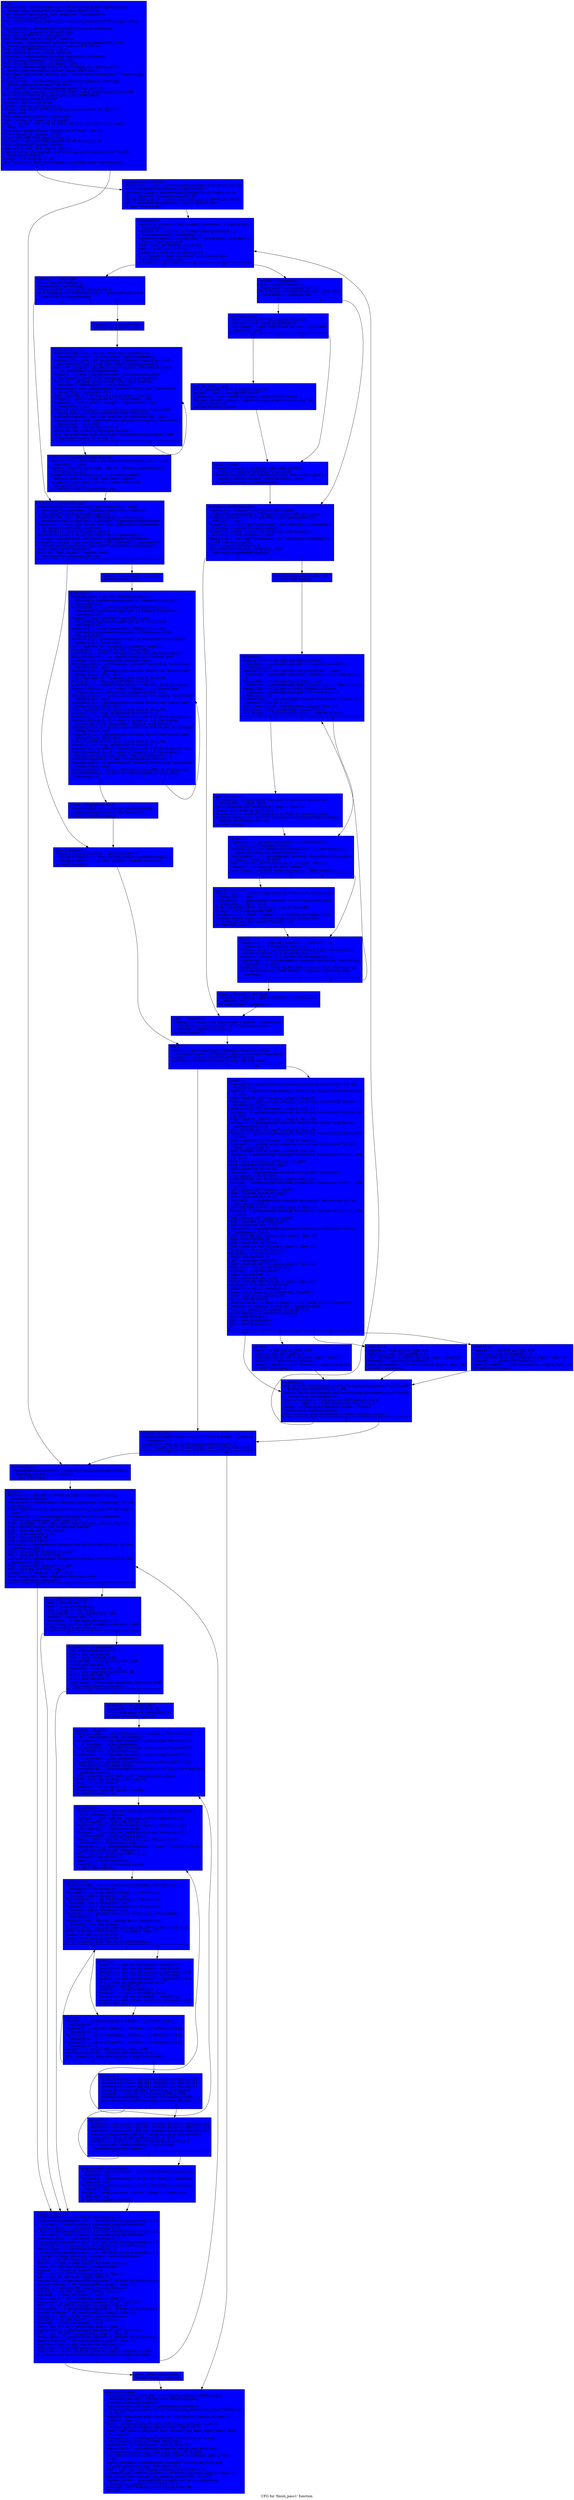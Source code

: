 digraph "CFG for 'finish_pass1' function" {
	label="CFG for 'finish_pass1' function";

	Node0x6280a80 [shape=record, style = filled, fillcolor = blue, label="{entry:\l  %cquantize1 = getelementptr inbounds %struct.jpeg_decompress_struct,\l... %struct.jpeg_decompress_struct* %cinfo, i64 0, i32 83\l  %0 = bitcast %struct.jpeg_color_quantizer** %cquantize1 to\l... %struct.my_cquantizer**\l  %1 = load %struct.my_cquantizer*, %struct.my_cquantizer** %0, align 8, !tbaa\l... !2\l  %sv_colormap = getelementptr inbounds %struct.my_cquantizer,\l... %struct.my_cquantizer* %1, i64 0, i32 1\l  %2 = bitcast i8*** %sv_colormap to i64*\l  %3 = load i64, i64* %2, align 8, !tbaa !10\l  %colormap = getelementptr inbounds %struct.jpeg_decompress_struct,\l... %struct.jpeg_decompress_struct* %cinfo, i64 0, i32 32\l  %4 = bitcast i8*** %colormap to i64*\l  store i64 %3, i64* %4, align 8, !tbaa !13\l  %desired = getelementptr inbounds %struct.my_cquantizer,\l... %struct.my_cquantizer* %1, i64 0, i32 2\l  %5 = load i32, i32* %desired, align 8, !tbaa !14\l  %mem.i = getelementptr inbounds %struct.jpeg_decompress_struct,\l... %struct.jpeg_decompress_struct* %cinfo, i64 0, i32 1\l  %6 = load %struct.jpeg_memory_mgr*, %struct.jpeg_memory_mgr** %mem.i, align\l... 8, !tbaa !15\l  %alloc_small.i = getelementptr inbounds %struct.jpeg_memory_mgr,\l... %struct.jpeg_memory_mgr* %6, i64 0, i32 0\l  %7 = load i8* (%struct.jpeg_common_struct*, i32, i64)*, i8*\l... (%struct.jpeg_common_struct*, i32, i64)** %alloc_small.i, align 8, !tbaa !16\l  %8 = bitcast %struct.jpeg_decompress_struct* %cinfo to\l... %struct.jpeg_common_struct*\l  %conv.i = sext i32 %5 to i64\l  %mul.i = mul nsw i64 %conv.i, 40\l  %call.i = tail call i8* %7(%struct.jpeg_common_struct* %8, i32 1, i64\l... %mul.i) #5\l  %9 = bitcast i8* %call.i to %struct.box*\l  %10 = bitcast i8* %call.i to \<4 x i32\>*\l  store \<4 x i32\> \<i32 0, i32 31, i32 0, i32 63\>, \<4 x i32\>* %10, align 8,\l... !tbaa !19\l  %c2min.i = getelementptr inbounds i8, i8* %call.i, i64 16\l  %11 = bitcast i8* %c2min.i to i32*\l  store i32 0, i32* %11, align 8, !tbaa !20\l  %c2max.i = getelementptr inbounds i8, i8* %call.i, i64 20\l  %12 = bitcast i8* %c2max.i to i32*\l  store i32 31, i32* %12, align 4, !tbaa !22\l  tail call fastcc void @update_box(%struct.jpeg_decompress_struct* %cinfo,\l... %struct.box* %9) #5\l  %cmp11.i.i = icmp sgt i32 %5, 1\l  br i1 %cmp11.i.i, label %while.body.i.i.preheader, label %for.body.lr.ph.i\l|{<s0>T|<s1>F}}"];
	Node0x6280a80:s0 -> Node0x6282890;
	Node0x6280a80:s1 -> Node0x62829b0;
	Node0x6282890 [shape=record, style = filled, fillcolor = blue, label="{while.body.i.i.preheader:                         \l  %colorcount.i.i.i.prol = getelementptr inbounds i8, i8* %call.i, i64 32\l  %13 = bitcast i8* %colorcount.i.i.i.prol to i64*\l  %volume.i.i.i.prol = getelementptr inbounds i8, i8* %call.i, i64 24\l  %14 = bitcast i8* %volume.i.i.i.prol to i64*\l  %incdec.ptr.i.i.i.prol = getelementptr inbounds i8, i8* %call.i, i64 40\l  %15 = bitcast i8* %incdec.ptr.i.i.i.prol to %struct.box*\l  br label %while.body.i.i\l}"];
	Node0x6282890 -> Node0x6282e50;
	Node0x6282e50 [shape=record, style = filled, fillcolor = blue, label="{while.body.i.i:                                   \l  %indvar = phi i64 [ 0, %while.body.i.i.preheader ], [ %indvar.next,\l... %sw.epilog.i.i ]\l  %indvars.iv.i.i = phi i64 [ 1, %while.body.i.i.preheader ], [\l... %indvars.iv.next.i.i, %sw.epilog.i.i ]\l  %numboxes.addr.012.i.i = phi i32 [ 1, %while.body.i.i.preheader ], [\l... %inc.i.i, %sw.epilog.i.i ]\l  %16 = trunc i64 %indvars.iv.i.i to i32\l  %mul.i.i = shl nsw i32 %16, 1\l  %cmp1.i.i = icmp sgt i32 %mul.i.i, %5\l  br i1 %cmp1.i.i, label %for.body.i7.i.i.preheader, label\l... %for.body.i.i.i.preheader\l|{<s0>T|<s1>F}}"];
	Node0x6282e50:s0 -> Node0x6282230;
	Node0x6282e50:s1 -> Node0x62839b0;
	Node0x62839b0 [shape=record, style = filled, fillcolor = blue, label="{for.body.i.i.i.preheader:                         \l  %17 = and i64 %indvar, 1\l  %lcmp.mod = icmp eq i64 %17, 0\l  br i1 %lcmp.mod, label %for.body.i.i.i.prol, label\l... %for.body.i.i.i.preheader.split\l|{<s0>T|<s1>F}}"];
	Node0x62839b0:s0 -> Node0x6283c60;
	Node0x62839b0:s1 -> Node0x6283d00;
	Node0x6283c60 [shape=record, style = filled, fillcolor = blue, label="{for.body.i.i.i.prol:                              \l  %18 = load i64, i64* %13, align 8, !tbaa !23\l  %cmp1.i.i.i.prol = icmp sgt i64 %18, 0\l  br i1 %cmp1.i.i.i.prol, label %land.lhs.true.i.i.i.prol, label\l... %for.inc.i.i.i.prol\l|{<s0>T|<s1>F}}"];
	Node0x6283c60:s0 -> Node0x6284070;
	Node0x6283c60:s1 -> Node0x6284190;
	Node0x6284070 [shape=record, style = filled, fillcolor = blue, label="{land.lhs.true.i.i.i.prol:                         \l  %19 = load i64, i64* %14, align 8, !tbaa !24\l  %cmp2.i.i.i.prol = icmp sgt i64 %19, 0\l  %.maxc.0.i.i.i.prol = select i1 %cmp2.i.i.i.prol, i64 %18, i64 0\l  %boxp.0.which.0.i.i.i.prol = select i1 %cmp2.i.i.i.prol, %struct.box* %9,\l... %struct.box* null\l  br label %for.inc.i.i.i.prol\l}"];
	Node0x6284070 -> Node0x6284190;
	Node0x6284190 [shape=record, style = filled, fillcolor = blue, label="{for.inc.i.i.i.prol:                               \l  %maxc.1.i.i.i.prol = phi i64 [ 0, %for.body.i.i.i.prol ], [\l... %.maxc.0.i.i.i.prol, %land.lhs.true.i.i.i.prol ]\l  %which.1.i.i.i.prol = phi %struct.box* [ null, %for.body.i.i.i.prol ], [\l... %boxp.0.which.0.i.i.i.prol, %land.lhs.true.i.i.i.prol ]\l  br label %for.body.i.i.i.preheader.split\l}"];
	Node0x6284190 -> Node0x6283d00;
	Node0x6283d00 [shape=record, style = filled, fillcolor = blue, label="{for.body.i.i.i.preheader.split:                   \l  %which.1.i.i.i.lcssa.unr = phi %struct.box* [ undef,\l... %for.body.i.i.i.preheader ], [ %which.1.i.i.i.prol, %for.inc.i.i.i.prol ]\l  %indvars.iv53.i.unr = phi i64 [ 0, %for.body.i.i.i.preheader ], [ 1,\l... %for.inc.i.i.i.prol ]\l  %which.017.i.i.i.unr = phi %struct.box* [ null, %for.body.i.i.i.preheader ],\l... [ %which.1.i.i.i.prol, %for.inc.i.i.i.prol ]\l  %maxc.016.i.i.i.unr = phi i64 [ 0, %for.body.i.i.i.preheader ], [\l... %maxc.1.i.i.i.prol, %for.inc.i.i.i.prol ]\l  %boxp.014.i.i.i.unr = phi %struct.box* [ %9, %for.body.i.i.i.preheader ], [\l... %15, %for.inc.i.i.i.prol ]\l  %20 = icmp eq i64 %indvar, 0\l  br i1 %20, label %if.end.i.i.loopexit11, label\l... %for.body.i.i.i.preheader.split.split\l|{<s0>T|<s1>F}}"];
	Node0x6283d00:s0 -> Node0x6285170;
	Node0x6283d00:s1 -> Node0x6285250;
	Node0x6285250 [shape=record, style = filled, fillcolor = blue, label="{for.body.i.i.i.preheader.split.split:             \l  br label %for.body.i.i.i\l}"];
	Node0x6285250 -> Node0x6285400;
	Node0x6282230 [shape=record, style = filled, fillcolor = blue, label="{for.body.i7.i.i.preheader:                        \l  %21 = add i64 %indvar, 1\l  %xtraiter12 = and i64 %21, 3\l  %lcmp.mod13 = icmp eq i64 %xtraiter12, 0\l  br i1 %lcmp.mod13, label %for.body.i7.i.i.preheader.split, label\l... %for.body.i7.i.i.prol.preheader\l|{<s0>T|<s1>F}}"];
	Node0x6282230:s0 -> Node0x6283630;
	Node0x6282230:s1 -> Node0x6283750;
	Node0x6283750 [shape=record, style = filled, fillcolor = blue, label="{for.body.i7.i.i.prol.preheader:                   \l  br label %for.body.i7.i.i.prol\l}"];
	Node0x6283750 -> Node0x6283900;
	Node0x6283900 [shape=record, style = filled, fillcolor = blue, label="{for.body.i7.i.i.prol:                             \l  %indvars.iv55.i.prol = phi i64 [ %indvars.iv.next56.i.prol,\l... %for.body.i7.i.i.prol ], [ 0, %for.body.i7.i.i.prol.preheader ]\l  %which.015.i.i.i.prol = phi %struct.box* [ %boxp.0.which.0.i3.i.i.prol,\l... %for.body.i7.i.i.prol ], [ null, %for.body.i7.i.i.prol.preheader ]\l  %maxv.014.i.i.i.prol = phi i64 [ %.maxv.0.i.i.i.prol, %for.body.i7.i.i.prol\l... ], [ 0, %for.body.i7.i.i.prol.preheader ]\l  %boxp.012.i.i.i.prol = phi %struct.box* [ %incdec.ptr.i5.i.i.prol,\l... %for.body.i7.i.i.prol ], [ %9, %for.body.i7.i.i.prol.preheader ]\l  %prol.iter = phi i64 [ %prol.iter.sub, %for.body.i7.i.i.prol ], [\l... %xtraiter12, %for.body.i7.i.i.prol.preheader ]\l  %volume.i1.i.i.prol = getelementptr inbounds %struct.box, %struct.box*\l... %boxp.012.i.i.i.prol, i64 0, i32 6\l  %22 = load i64, i64* %volume.i1.i.i.prol, align 8, !tbaa !24\l  %cmp1.i2.i.i.prol = icmp sgt i64 %22, %maxv.014.i.i.i.prol\l  %.maxv.0.i.i.i.prol = select i1 %cmp1.i2.i.i.prol, i64 %22, i64\l... %maxv.014.i.i.i.prol\l  %boxp.0.which.0.i3.i.i.prol = select i1 %cmp1.i2.i.i.prol, %struct.box*\l... %boxp.012.i.i.i.prol, %struct.box* %which.015.i.i.i.prol\l  %indvars.iv.next56.i.prol = add nuw nsw i64 %indvars.iv55.i.prol, 1\l  %incdec.ptr.i5.i.i.prol = getelementptr inbounds %struct.box, %struct.box*\l... %boxp.012.i.i.i.prol, i64 1\l  %prol.iter.sub = add i64 %prol.iter, -1\l  %prol.iter.cmp = icmp eq i64 %prol.iter.sub, 0\l  br i1 %prol.iter.cmp, label %for.body.i7.i.i.preheader.split.loopexit, label\l... %for.body.i7.i.i.prol, !llvm.loop !25\l|{<s0>T|<s1>F}}"];
	Node0x6283900:s0 -> Node0x6287070;
	Node0x6283900:s1 -> Node0x6283900;
	Node0x6287070 [shape=record, style = filled, fillcolor = blue, label="{for.body.i7.i.i.preheader.split.loopexit:         \l  %incdec.ptr.i5.i.i.prol.lcssa = phi %struct.box* [ %incdec.ptr.i5.i.i.prol,\l... %for.body.i7.i.i.prol ]\l  %indvars.iv.next56.i.prol.lcssa = phi i64 [ %indvars.iv.next56.i.prol,\l... %for.body.i7.i.i.prol ]\l  %boxp.0.which.0.i3.i.i.prol.lcssa = phi %struct.box* [\l... %boxp.0.which.0.i3.i.i.prol, %for.body.i7.i.i.prol ]\l  %.maxv.0.i.i.i.prol.lcssa = phi i64 [ %.maxv.0.i.i.i.prol,\l... %for.body.i7.i.i.prol ]\l  br label %for.body.i7.i.i.preheader.split\l}"];
	Node0x6287070 -> Node0x6283630;
	Node0x6283630 [shape=record, style = filled, fillcolor = blue, label="{for.body.i7.i.i.preheader.split:                  \l  %boxp.0.which.0.i3.i.i.lcssa.unr = phi %struct.box* [ undef,\l... %for.body.i7.i.i.preheader ], [ %boxp.0.which.0.i3.i.i.prol.lcssa,\l... %for.body.i7.i.i.preheader.split.loopexit ]\l  %indvars.iv55.i.unr = phi i64 [ 0, %for.body.i7.i.i.preheader ], [\l... %indvars.iv.next56.i.prol.lcssa, %for.body.i7.i.i.preheader.split.loopexit ]\l  %which.015.i.i.i.unr = phi %struct.box* [ null, %for.body.i7.i.i.preheader\l... ], [ %boxp.0.which.0.i3.i.i.prol.lcssa,\l... %for.body.i7.i.i.preheader.split.loopexit ]\l  %maxv.014.i.i.i.unr = phi i64 [ 0, %for.body.i7.i.i.preheader ], [\l... %.maxv.0.i.i.i.prol.lcssa, %for.body.i7.i.i.preheader.split.loopexit ]\l  %boxp.012.i.i.i.unr = phi %struct.box* [ %9, %for.body.i7.i.i.preheader ], [\l... %incdec.ptr.i5.i.i.prol.lcssa, %for.body.i7.i.i.preheader.split.loopexit ]\l  %23 = icmp ult i64 %indvar, 3\l  br i1 %23, label %if.end.i.i.loopexit, label\l... %for.body.i7.i.i.preheader.split.split\l|{<s0>T|<s1>F}}"];
	Node0x6283630:s0 -> Node0x62877d0;
	Node0x6283630:s1 -> Node0x62878d0;
	Node0x62878d0 [shape=record, style = filled, fillcolor = blue, label="{for.body.i7.i.i.preheader.split.split:            \l  br label %for.body.i7.i.i\l}"];
	Node0x62878d0 -> Node0x6287a40;
	Node0x6285400 [shape=record, style = filled, fillcolor = blue, label="{for.body.i.i.i:                                   \l  %indvars.iv53.i = phi i64 [ %indvars.iv53.i.unr,\l... %for.body.i.i.i.preheader.split.split ], [ %indvars.iv.next54.i.1,\l... %for.inc.i.i.i.1 ]\l  %which.017.i.i.i = phi %struct.box* [ %which.017.i.i.i.unr,\l... %for.body.i.i.i.preheader.split.split ], [ %which.1.i.i.i.1, %for.inc.i.i.i.1\l... ]\l  %maxc.016.i.i.i = phi i64 [ %maxc.016.i.i.i.unr,\l... %for.body.i.i.i.preheader.split.split ], [ %maxc.1.i.i.i.1, %for.inc.i.i.i.1 ]\l  %boxp.014.i.i.i = phi %struct.box* [ %boxp.014.i.i.i.unr,\l... %for.body.i.i.i.preheader.split.split ], [ %incdec.ptr.i.i.i.1,\l... %for.inc.i.i.i.1 ]\l  %colorcount.i.i.i = getelementptr inbounds %struct.box, %struct.box*\l... %boxp.014.i.i.i, i64 0, i32 7\l  %24 = load i64, i64* %colorcount.i.i.i, align 8, !tbaa !23\l  %cmp1.i.i.i = icmp sgt i64 %24, %maxc.016.i.i.i\l  br i1 %cmp1.i.i.i, label %land.lhs.true.i.i.i, label %for.inc.i.i.i\l|{<s0>T|<s1>F}}"];
	Node0x6285400:s0 -> Node0x6288a30;
	Node0x6285400:s1 -> Node0x6288b30;
	Node0x6288a30 [shape=record, style = filled, fillcolor = blue, label="{land.lhs.true.i.i.i:                              \l  %volume.i.i.i = getelementptr inbounds %struct.box, %struct.box*\l... %boxp.014.i.i.i, i64 0, i32 6\l  %25 = load i64, i64* %volume.i.i.i, align 8, !tbaa !24\l  %cmp2.i.i.i = icmp sgt i64 %25, 0\l  %.maxc.0.i.i.i = select i1 %cmp2.i.i.i, i64 %24, i64 %maxc.016.i.i.i\l  %boxp.0.which.0.i.i.i = select i1 %cmp2.i.i.i, %struct.box* %boxp.014.i.i.i,\l... %struct.box* %which.017.i.i.i\l  br label %for.inc.i.i.i\l}"];
	Node0x6288a30 -> Node0x6288b30;
	Node0x6288b30 [shape=record, style = filled, fillcolor = blue, label="{for.inc.i.i.i:                                    \l  %maxc.1.i.i.i = phi i64 [ %maxc.016.i.i.i, %for.body.i.i.i ], [\l... %.maxc.0.i.i.i, %land.lhs.true.i.i.i ]\l  %which.1.i.i.i = phi %struct.box* [ %which.017.i.i.i, %for.body.i.i.i ], [\l... %boxp.0.which.0.i.i.i, %land.lhs.true.i.i.i ]\l  %colorcount.i.i.i.1 = getelementptr inbounds %struct.box, %struct.box*\l... %boxp.014.i.i.i, i64 1, i32 7\l  %26 = load i64, i64* %colorcount.i.i.i.1, align 8, !tbaa !23\l  %cmp1.i.i.i.1 = icmp sgt i64 %26, %maxc.1.i.i.i\l  br i1 %cmp1.i.i.i.1, label %land.lhs.true.i.i.i.1, label %for.inc.i.i.i.1\l|{<s0>T|<s1>F}}"];
	Node0x6288b30:s0 -> Node0x6289340;
	Node0x6288b30:s1 -> Node0x6287b50;
	Node0x6287a40 [shape=record, style = filled, fillcolor = blue, label="{for.body.i7.i.i:                                  \l  %indvars.iv55.i = phi i64 [ %indvars.iv55.i.unr,\l... %for.body.i7.i.i.preheader.split.split ], [ %indvars.iv.next56.i.3,\l... %for.body.i7.i.i ]\l  %which.015.i.i.i = phi %struct.box* [ %which.015.i.i.i.unr,\l... %for.body.i7.i.i.preheader.split.split ], [ %boxp.0.which.0.i3.i.i.3,\l... %for.body.i7.i.i ]\l  %maxv.014.i.i.i = phi i64 [ %maxv.014.i.i.i.unr,\l... %for.body.i7.i.i.preheader.split.split ], [ %.maxv.0.i.i.i.3,\l... %for.body.i7.i.i ]\l  %boxp.012.i.i.i = phi %struct.box* [ %boxp.012.i.i.i.unr,\l... %for.body.i7.i.i.preheader.split.split ], [ %incdec.ptr.i5.i.i.3,\l... %for.body.i7.i.i ]\l  %volume.i1.i.i = getelementptr inbounds %struct.box, %struct.box*\l... %boxp.012.i.i.i, i64 0, i32 6\l  %27 = load i64, i64* %volume.i1.i.i, align 8, !tbaa !24\l  %cmp1.i2.i.i = icmp sgt i64 %27, %maxv.014.i.i.i\l  %.maxv.0.i.i.i = select i1 %cmp1.i2.i.i, i64 %27, i64 %maxv.014.i.i.i\l  %boxp.0.which.0.i3.i.i = select i1 %cmp1.i2.i.i, %struct.box*\l... %boxp.012.i.i.i, %struct.box* %which.015.i.i.i\l  %incdec.ptr.i5.i.i = getelementptr inbounds %struct.box, %struct.box*\l... %boxp.012.i.i.i, i64 1\l  %volume.i1.i.i.1 = getelementptr inbounds %struct.box, %struct.box*\l... %boxp.012.i.i.i, i64 1, i32 6\l  %28 = load i64, i64* %volume.i1.i.i.1, align 8, !tbaa !24\l  %cmp1.i2.i.i.1 = icmp sgt i64 %28, %.maxv.0.i.i.i\l  %.maxv.0.i.i.i.1 = select i1 %cmp1.i2.i.i.1, i64 %28, i64 %.maxv.0.i.i.i\l  %boxp.0.which.0.i3.i.i.1 = select i1 %cmp1.i2.i.i.1, %struct.box*\l... %incdec.ptr.i5.i.i, %struct.box* %boxp.0.which.0.i3.i.i\l  %incdec.ptr.i5.i.i.1 = getelementptr inbounds %struct.box, %struct.box*\l... %boxp.012.i.i.i, i64 2\l  %volume.i1.i.i.2 = getelementptr inbounds %struct.box, %struct.box*\l... %boxp.012.i.i.i, i64 2, i32 6\l  %29 = load i64, i64* %volume.i1.i.i.2, align 8, !tbaa !24\l  %cmp1.i2.i.i.2 = icmp sgt i64 %29, %.maxv.0.i.i.i.1\l  %.maxv.0.i.i.i.2 = select i1 %cmp1.i2.i.i.2, i64 %29, i64 %.maxv.0.i.i.i.1\l  %boxp.0.which.0.i3.i.i.2 = select i1 %cmp1.i2.i.i.2, %struct.box*\l... %incdec.ptr.i5.i.i.1, %struct.box* %boxp.0.which.0.i3.i.i.1\l  %incdec.ptr.i5.i.i.2 = getelementptr inbounds %struct.box, %struct.box*\l... %boxp.012.i.i.i, i64 3\l  %volume.i1.i.i.3 = getelementptr inbounds %struct.box, %struct.box*\l... %boxp.012.i.i.i, i64 3, i32 6\l  %30 = load i64, i64* %volume.i1.i.i.3, align 8, !tbaa !24\l  %cmp1.i2.i.i.3 = icmp sgt i64 %30, %.maxv.0.i.i.i.2\l  %.maxv.0.i.i.i.3 = select i1 %cmp1.i2.i.i.3, i64 %30, i64 %.maxv.0.i.i.i.2\l  %boxp.0.which.0.i3.i.i.3 = select i1 %cmp1.i2.i.i.3, %struct.box*\l... %incdec.ptr.i5.i.i.2, %struct.box* %boxp.0.which.0.i3.i.i.2\l  %indvars.iv.next56.i.3 = add nsw i64 %indvars.iv55.i, 4\l  %incdec.ptr.i5.i.i.3 = getelementptr inbounds %struct.box, %struct.box*\l... %boxp.012.i.i.i, i64 4\l  %exitcond.i6.i.i.3 = icmp eq i64 %indvars.iv.next56.i.3, %indvars.iv.i.i\l  br i1 %exitcond.i6.i.i.3, label %if.end.i.i.loopexit.unr-lcssa, label\l... %for.body.i7.i.i\l|{<s0>T|<s1>F}}"];
	Node0x6287a40:s0 -> Node0x628b290;
	Node0x6287a40:s1 -> Node0x6287a40;
	Node0x628b290 [shape=record, style = filled, fillcolor = blue, label="{if.end.i.i.loopexit.unr-lcssa:                    \l  %boxp.0.which.0.i3.i.i.3.lcssa = phi %struct.box* [\l... %boxp.0.which.0.i3.i.i.3, %for.body.i7.i.i ]\l  br label %if.end.i.i.loopexit\l}"];
	Node0x628b290 -> Node0x62877d0;
	Node0x62877d0 [shape=record, style = filled, fillcolor = blue, label="{if.end.i.i.loopexit:                              \l  %boxp.0.which.0.i3.i.i.lcssa = phi %struct.box* [\l... %boxp.0.which.0.i3.i.i.lcssa.unr, %for.body.i7.i.i.preheader.split ], [\l... %boxp.0.which.0.i3.i.i.3.lcssa, %if.end.i.i.loopexit.unr-lcssa ]\l  br label %if.end.i.i\l}"];
	Node0x62877d0 -> Node0x628b420;
	Node0x628b470 [shape=record, style = filled, fillcolor = blue, label="{if.end.i.i.loopexit11.unr-lcssa:                  \l  %which.1.i.i.i.1.lcssa = phi %struct.box* [ %which.1.i.i.i.1,\l... %for.inc.i.i.i.1 ]\l  br label %if.end.i.i.loopexit11\l}"];
	Node0x628b470 -> Node0x6285170;
	Node0x6285170 [shape=record, style = filled, fillcolor = blue, label="{if.end.i.i.loopexit11:                            \l  %which.1.i.i.i.lcssa = phi %struct.box* [ %which.1.i.i.i.lcssa.unr,\l... %for.body.i.i.i.preheader.split ], [ %which.1.i.i.i.1.lcssa,\l... %if.end.i.i.loopexit11.unr-lcssa ]\l  br label %if.end.i.i\l}"];
	Node0x6285170 -> Node0x628b420;
	Node0x628b420 [shape=record, style = filled, fillcolor = blue, label="{if.end.i.i:                                       \l  %b1.0.i.i = phi %struct.box* [ %boxp.0.which.0.i3.i.i.lcssa,\l... %if.end.i.i.loopexit ], [ %which.1.i.i.i.lcssa, %if.end.i.i.loopexit11 ]\l  %cmp3.i.i = icmp eq %struct.box* %b1.0.i.i, null\l  br i1 %cmp3.i.i, label %median_cut.exit.i, label %if.end5.i.i\l|{<s0>T|<s1>F}}"];
	Node0x628b420:s0 -> Node0x628b7c0;
	Node0x628b420:s1 -> Node0x628b8a0;
	Node0x628b8a0 [shape=record, style = filled, fillcolor = blue, label="{if.end5.i.i:                                      \l  %arrayidx.i.i = getelementptr inbounds %struct.box, %struct.box* %9, i64\l... %indvars.iv.i.i\l  %c0max.i.i = getelementptr inbounds %struct.box, %struct.box* %b1.0.i.i, i64\l... 0, i32 1\l  %31 = load i32, i32* %c0max.i.i, align 4, !tbaa !27\l  %c0max6.i.i = getelementptr inbounds %struct.box, %struct.box* %9, i64\l... %indvars.iv.i.i, i32 1\l  store i32 %31, i32* %c0max6.i.i, align 4, !tbaa !27\l  %c1max.i.i = getelementptr inbounds %struct.box, %struct.box* %b1.0.i.i, i64\l... 0, i32 3\l  %32 = load i32, i32* %c1max.i.i, align 4, !tbaa !28\l  %c1max7.i.i = getelementptr inbounds %struct.box, %struct.box* %9, i64\l... %indvars.iv.i.i, i32 3\l  store i32 %32, i32* %c1max7.i.i, align 4, !tbaa !28\l  %c2max.i.i = getelementptr inbounds %struct.box, %struct.box* %b1.0.i.i, i64\l... 0, i32 5\l  %33 = load i32, i32* %c2max.i.i, align 4, !tbaa !22\l  %c2max8.i.i = getelementptr inbounds %struct.box, %struct.box* %9, i64\l... %indvars.iv.i.i, i32 5\l  store i32 %33, i32* %c2max8.i.i, align 4, !tbaa !22\l  %c0min.i.i = getelementptr inbounds %struct.box, %struct.box* %b1.0.i.i, i64\l... 0, i32 0\l  %34 = bitcast %struct.box* %b1.0.i.i to i64*\l  %35 = load i64, i64* %34, align 8\l  %36 = trunc i64 %35 to i32\l  %c0min9.i.i = getelementptr inbounds %struct.box, %struct.box*\l... %arrayidx.i.i, i64 0, i32 0\l  store i32 %36, i32* %c0min9.i.i, align 8, !tbaa !29\l  %c1min.i.i = getelementptr inbounds %struct.box, %struct.box* %b1.0.i.i, i64\l... 0, i32 2\l  %37 = bitcast i32* %c1min.i.i to i64*\l  %38 = load i64, i64* %37, align 8\l  %39 = trunc i64 %38 to i32\l  %c1min10.i.i = getelementptr inbounds %struct.box, %struct.box* %9, i64\l... %indvars.iv.i.i, i32 2\l  store i32 %39, i32* %c1min10.i.i, align 8, !tbaa !30\l  %c2min.i.i = getelementptr inbounds %struct.box, %struct.box* %b1.0.i.i, i64\l... 0, i32 4\l  %40 = bitcast i32* %c2min.i.i to i64*\l  %41 = load i64, i64* %40, align 8\l  %42 = trunc i64 %41 to i32\l  %c2min11.i.i = getelementptr inbounds %struct.box, %struct.box* %9, i64\l... %indvars.iv.i.i, i32 4\l  store i32 %42, i32* %c2min11.i.i, align 8, !tbaa !20\l  %43 = lshr i64 %35, 32\l  %44 = trunc i64 %43 to i32\l  %45 = load i32, i32* %c0min.i.i, align 8, !tbaa !29\l  %sub.i.i = sub nsw i32 %44, %45\l  %mul14.i.i = shl i32 %sub.i.i, 4\l  %46 = lshr i64 %38, 32\l  %47 = trunc i64 %46 to i32\l  %48 = load i32, i32* %c1min.i.i, align 8, !tbaa !30\l  %sub17.i.i = sub nsw i32 %47, %48\l  %mul19.i.i = mul i32 %sub17.i.i, 12\l  %49 = lshr i64 %41, 32\l  %50 = trunc i64 %49 to i32\l  %51 = load i32, i32* %c2min.i.i, align 8, !tbaa !20\l  %sub22.i.i = sub nsw i32 %50, %51\l  %shl23.i.i = shl i32 %sub22.i.i, 3\l  %cmp25.i.i = icmp sgt i32 %mul14.i.i, %mul19.i.i\l  %52 = zext i1 %cmp25.i.i to i32\l  %..i.i = xor i32 %52, 1\l  %mul14.mul19.i.i = select i1 %cmp25.i.i, i32 %mul14.i.i, i32 %mul19.i.i\l  %cmp28.i.i = icmp sgt i32 %shl23.i.i, %mul14.mul19.i.i\l  %n.1.i.i = select i1 %cmp28.i.i, i32 2, i32 %..i.i\l  switch i32 %n.1.i.i, label %sw.epilog.i.i [\l    i32 0, label %sw.bb.i.i\l    i32 1, label %sw.bb36.i.i\l    i32 2, label %sw.bb44.i.i\l  ]\l|{<s0>def|<s1>0|<s2>1|<s3>2}}"];
	Node0x628b8a0:s0 -> Node0x6282fa0;
	Node0x628b8a0:s1 -> Node0x62924d0;
	Node0x628b8a0:s2 -> Node0x62925b0;
	Node0x628b8a0:s3 -> Node0x6292690;
	Node0x62924d0 [shape=record, style = filled, fillcolor = blue, label="{sw.bb.i.i:                                        \l  %add.i.i = add nsw i32 %45, %44\l  %div.i.i = sdiv i32 %add.i.i, 2\l  store i32 %div.i.i, i32* %c0max.i.i, align 4, !tbaa !27\l  %add34.i.i = add nsw i32 %div.i.i, 1\l  store i32 %add34.i.i, i32* %c0min9.i.i, align 8, !tbaa !29\l  br label %sw.epilog.i.i\l}"];
	Node0x62924d0 -> Node0x6282fa0;
	Node0x62925b0 [shape=record, style = filled, fillcolor = blue, label="{sw.bb36.i.i:                                      \l  %add39.i.i = add nsw i32 %48, %47\l  %div40.i.i = sdiv i32 %add39.i.i, 2\l  store i32 %div40.i.i, i32* %c1max.i.i, align 4, !tbaa !28\l  %add42.i.i = add nsw i32 %div40.i.i, 1\l  store i32 %add42.i.i, i32* %c1min10.i.i, align 8, !tbaa !30\l  br label %sw.epilog.i.i\l}"];
	Node0x62925b0 -> Node0x6282fa0;
	Node0x6292690 [shape=record, style = filled, fillcolor = blue, label="{sw.bb44.i.i:                                      \l  %add47.i.i = add nsw i32 %51, %50\l  %div48.i.i = sdiv i32 %add47.i.i, 2\l  store i32 %div48.i.i, i32* %c2max.i.i, align 4, !tbaa !22\l  %add50.i.i = add nsw i32 %div48.i.i, 1\l  store i32 %add50.i.i, i32* %c2min11.i.i, align 8, !tbaa !20\l  br label %sw.epilog.i.i\l}"];
	Node0x6292690 -> Node0x6282fa0;
	Node0x6282fa0 [shape=record, style = filled, fillcolor = blue, label="{sw.epilog.i.i:                                    \l  tail call fastcc void @update_box(%struct.jpeg_decompress_struct* %cinfo,\l... %struct.box* nonnull %b1.0.i.i) #5\l  tail call fastcc void @update_box(%struct.jpeg_decompress_struct* %cinfo,\l... %struct.box* %arrayidx.i.i) #5\l  %indvars.iv.next.i.i = add nuw nsw i64 %indvars.iv.i.i, 1\l  %inc.i.i = add nuw nsw i32 %numboxes.addr.012.i.i, 1\l  %cmp.i.i = icmp slt i64 %indvars.iv.next.i.i, %conv.i\l  %indvar.next = add i64 %indvar, 1\l  br i1 %cmp.i.i, label %while.body.i.i, label %median_cut.exit.i\l|{<s0>T|<s1>F}}"];
	Node0x6282fa0:s0 -> Node0x6282e50;
	Node0x6282fa0:s1 -> Node0x628b7c0;
	Node0x628b7c0 [shape=record, style = filled, fillcolor = blue, label="{median_cut.exit.i:                                \l  %numboxes.addr.0.lcssa.i.i = phi i32 [ %16, %if.end.i.i ], [ %inc.i.i,\l... %sw.epilog.i.i ]\l  %cmp49.i = icmp sgt i32 %numboxes.addr.0.lcssa.i.i, 0\l  br i1 %cmp49.i, label %for.body.lr.ph.i, label %select_colors.exit\l|{<s0>T|<s1>F}}"];
	Node0x628b7c0:s0 -> Node0x62829b0;
	Node0x628b7c0:s1 -> Node0x6293830;
	Node0x62829b0 [shape=record, style = filled, fillcolor = blue, label="{for.body.lr.ph.i:                                 \l  %numboxes.addr.0.lcssa.i59.i = phi i32 [ %numboxes.addr.0.lcssa.i.i,\l... %median_cut.exit.i ], [ 1, %entry ]\l  br label %for.body.i\l}"];
	Node0x62829b0 -> Node0x6293990;
	Node0x6293990 [shape=record, style = filled, fillcolor = blue, label="{for.body.i:                                       \l  %indvars.iv.i = phi i64 [ 0, %for.body.lr.ph.i ], [ %indvars.iv.next.i,\l... %compute_color.exit.i ]\l  %arrayidx9.i = getelementptr inbounds %struct.box, %struct.box* %9, i64\l... %indvars.iv.i\l  %53 = load %struct.my_cquantizer*, %struct.my_cquantizer** %0, align 8,\l... !tbaa !2\l  %histogram2.i.i = getelementptr inbounds %struct.my_cquantizer,\l... %struct.my_cquantizer* %53, i64 0, i32 3\l  %54 = load [32 x i16]**, [32 x i16]*** %histogram2.i.i, align 8, !tbaa !31\l  %55 = bitcast %struct.box* %arrayidx9.i to i64*\l  %56 = load i64, i64* %55, align 8\l  %57 = trunc i64 %56 to i32\l  %58 = lshr i64 %56, 32\l  %59 = trunc i64 %58 to i32\l  %c1min5.i.i = getelementptr inbounds %struct.box, %struct.box* %9, i64\l... %indvars.iv.i, i32 2\l  %60 = bitcast i32* %c1min5.i.i to i64*\l  %61 = load i64, i64* %60, align 8\l  %c2min7.i.i = getelementptr inbounds %struct.box, %struct.box* %9, i64\l... %indvars.iv.i, i32 4\l  %62 = bitcast i32* %c2min7.i.i to i64*\l  %63 = load i64, i64* %62, align 8\l  %cmp129.i.i = icmp sgt i32 %57, %59\l  br i1 %cmp129.i.i, label %compute_color.exit.i, label\l... %for.cond9.preheader.lr.ph.i.i\l|{<s0>T|<s1>F}}"];
	Node0x6293990:s0 -> Node0x62939e0;
	Node0x6293990:s1 -> Node0x6294360;
	Node0x6294360 [shape=record, style = filled, fillcolor = blue, label="{for.cond9.preheader.lr.ph.i.i:                    \l  %64 = lshr i64 %61, 32\l  %65 = trunc i64 %64 to i32\l  %66 = trunc i64 %61 to i32\l  %cmp10119.i.i = icmp sgt i32 %66, %65\l  %sext.i.i = shl i64 %63, 32\l  %idxprom.i.i = ashr exact i64 %sext.i.i, 32\l  br i1 %cmp10119.i.i, label %compute_color.exit.i, label\l... %for.body11.lr.ph.preheader.i.i\l|{<s0>T|<s1>F}}"];
	Node0x6294360:s0 -> Node0x62939e0;
	Node0x6294360:s1 -> Node0x6294a00;
	Node0x6294a00 [shape=record, style = filled, fillcolor = blue, label="{for.body11.lr.ph.preheader.i.i:                   \l  %67 = trunc i64 %63 to i32\l  %68 = lshr i64 %63, 32\l  %69 = trunc i64 %68 to i32\l  %cmp17109.i.i = icmp sgt i32 %67, %69\l  %70 = ashr i64 %63, 32\l  %sext204.i.i = shl i64 %61, 32\l  %71 = ashr exact i64 %sext204.i.i, 32\l  %72 = ashr i64 %61, 32\l  %73 = ashr i64 %56, 32\l  br i1 %cmp17109.i.i, label %compute_color.exit.i, label\l... %for.body11.lr.ph.i.preheader.i\l|{<s0>T|<s1>F}}"];
	Node0x6294a00:s0 -> Node0x62939e0;
	Node0x6294a00:s1 -> Node0x6294fc0;
	Node0x6294fc0 [shape=record, style = filled, fillcolor = blue, label="{for.body11.lr.ph.i.preheader.i:                   \l  %sext206.i.i = shl i64 %56, 32\l  %74 = ashr exact i64 %sext206.i.i, 32\l  br label %for.body11.lr.ph.i.i\l}"];
	Node0x6294fc0 -> Node0x62897e0;
	Node0x62897e0 [shape=record, style = filled, fillcolor = blue, label="{for.body11.lr.ph.i.i:                             \l  %indvars.iv201.i.i = phi i64 [ %indvars.iv.next202.i.i, %for.inc37.i.i ], [\l... %74, %for.body11.lr.ph.i.preheader.i ]\l  %c2total.0134.i.i = phi i64 [ %c2total.3.i.i.lcssa.lcssa, %for.inc37.i.i ],\l... [ 0, %for.body11.lr.ph.i.preheader.i ]\l  %c1total.0133.i.i = phi i64 [ %c1total.3.i.i.lcssa.lcssa, %for.inc37.i.i ],\l... [ 0, %for.body11.lr.ph.i.preheader.i ]\l  %c0total.0132.i.i = phi i64 [ %c0total.3.i.i.lcssa.lcssa, %for.inc37.i.i ],\l... [ 0, %for.body11.lr.ph.i.preheader.i ]\l  %total.0131.i.i = phi i64 [ %total.3.i.i.lcssa.lcssa, %for.inc37.i.i ], [ 0,\l... %for.body11.lr.ph.i.preheader.i ]\l  %arrayidx.i41.i = getelementptr inbounds [32 x i16]*, [32 x i16]** %54, i64\l... %indvars.iv201.i.i\l  %75 = load [32 x i16]*, [32 x i16]** %arrayidx.i41.i, align 8\l  %76 = trunc i64 %indvars.iv201.i.i to i32\l  %shl.i.i = shl i32 %76, 3\l  %add21.i.i = or i32 %shl.i.i, 4\l  %conv22.i.i = sext i32 %add21.i.i to i64\l  br label %for.body11.i.i\l}"];
	Node0x62897e0 -> Node0x6296ca0;
	Node0x6296ca0 [shape=record, style = filled, fillcolor = blue, label="{for.body11.i.i:                                   \l  %indvars.iv199.i.i = phi i64 [ %indvars.iv.next200.i.i, %for.inc34.i.i ], [\l... %71, %for.body11.lr.ph.i.i ]\l  %c2total.1124.i.i = phi i64 [ %c2total.3.i.i.lcssa, %for.inc34.i.i ], [\l... %c2total.0134.i.i, %for.body11.lr.ph.i.i ]\l  %c1total.1123.i.i = phi i64 [ %c1total.3.i.i.lcssa, %for.inc34.i.i ], [\l... %c1total.0133.i.i, %for.body11.lr.ph.i.i ]\l  %c0total.1122.i.i = phi i64 [ %c0total.3.i.i.lcssa, %for.inc34.i.i ], [\l... %c0total.0132.i.i, %for.body11.lr.ph.i.i ]\l  %total.1121.i.i = phi i64 [ %total.3.i.i.lcssa, %for.inc34.i.i ], [\l... %total.0131.i.i, %for.body11.lr.ph.i.i ]\l  %arrayidx15.i.i = getelementptr inbounds [32 x i16], [32 x i16]* %75, i64\l... %indvars.iv199.i.i, i64 %idxprom.i.i\l  %77 = trunc i64 %indvars.iv199.i.i to i32\l  %shl24.i.i = shl i32 %77, 2\l  %add25.i.i = or i32 %shl24.i.i, 2\l  %conv26.i.i = sext i32 %add25.i.i to i64\l  br label %for.body18.i.i\l}"];
	Node0x6296ca0 -> Node0x6297a60;
	Node0x6297a60 [shape=record, style = filled, fillcolor = blue, label="{for.body18.i.i:                                   \l  %indvars.iv.i42.i = phi i64 [ %indvars.iv.next.i45.i, %for.inc.i.i ], [\l... %idxprom.i.i, %for.body11.i.i ]\l  %c2total.2115.i.i = phi i64 [ %c2total.3.i.i, %for.inc.i.i ], [\l... %c2total.1124.i.i, %for.body11.i.i ]\l  %c1total.2114.i.i = phi i64 [ %c1total.3.i.i, %for.inc.i.i ], [\l... %c1total.1123.i.i, %for.body11.i.i ]\l  %c0total.2113.i.i = phi i64 [ %c0total.3.i.i, %for.inc.i.i ], [\l... %c0total.1122.i.i, %for.body11.i.i ]\l  %total.2112.i.i = phi i64 [ %total.3.i.i, %for.inc.i.i ], [ %total.1121.i.i,\l... %for.body11.i.i ]\l  %histp.0111.i.i = phi i16* [ %incdec.ptr.i.i, %for.inc.i.i ], [\l... %arrayidx15.i.i, %for.body11.i.i ]\l  %incdec.ptr.i.i = getelementptr inbounds i16, i16* %histp.0111.i.i, i64 1\l  %78 = load i16, i16* %histp.0111.i.i, align 2, !tbaa !32\l  %conv.i.i = zext i16 %78 to i64\l  %cmp19.i.i = icmp eq i16 %78, 0\l  br i1 %cmp19.i.i, label %for.inc.i.i, label %if.then.i.i\l|{<s0>T|<s1>F}}"];
	Node0x6297a60:s0 -> Node0x6297c60;
	Node0x6297a60:s1 -> Node0x6298830;
	Node0x6298830 [shape=record, style = filled, fillcolor = blue, label="{if.then.i.i:                                      \l  %add.i43.i = add nsw i64 %conv.i.i, %total.2112.i.i\l  %mul.i44.i = mul nsw i64 %conv.i.i, %conv22.i.i\l  %add23.i.i = add nsw i64 %mul.i44.i, %c0total.2113.i.i\l  %mul27.i.i = mul nsw i64 %conv.i.i, %conv26.i.i\l  %add28.i.i = add nsw i64 %mul27.i.i, %c1total.2114.i.i\l  %79 = trunc i64 %indvars.iv.i42.i to i32\l  %shl29.i.i = shl i32 %79, 3\l  %add30.i.i = or i32 %shl29.i.i, 4\l  %conv31.i.i = sext i32 %add30.i.i to i64\l  %mul32.i.i = mul nsw i64 %conv.i.i, %conv31.i.i\l  %add33.i.i = add nsw i64 %mul32.i.i, %c2total.2115.i.i\l  br label %for.inc.i.i\l}"];
	Node0x6298830 -> Node0x6297c60;
	Node0x6297c60 [shape=record, style = filled, fillcolor = blue, label="{for.inc.i.i:                                      \l  %total.3.i.i = phi i64 [ %add.i43.i, %if.then.i.i ], [ %total.2112.i.i,\l... %for.body18.i.i ]\l  %c0total.3.i.i = phi i64 [ %add23.i.i, %if.then.i.i ], [ %c0total.2113.i.i,\l... %for.body18.i.i ]\l  %c1total.3.i.i = phi i64 [ %add28.i.i, %if.then.i.i ], [ %c1total.2114.i.i,\l... %for.body18.i.i ]\l  %c2total.3.i.i = phi i64 [ %add33.i.i, %if.then.i.i ], [ %c2total.2115.i.i,\l... %for.body18.i.i ]\l  %cmp17.i.i = icmp slt i64 %indvars.iv.i42.i, %70\l  %indvars.iv.next.i45.i = add nsw i64 %indvars.iv.i42.i, 1\l  br i1 %cmp17.i.i, label %for.body18.i.i, label %for.inc34.i.i\l|{<s0>T|<s1>F}}"];
	Node0x6297c60:s0 -> Node0x6297a60;
	Node0x6297c60:s1 -> Node0x6296e70;
	Node0x6296e70 [shape=record, style = filled, fillcolor = blue, label="{for.inc34.i.i:                                    \l  %c2total.3.i.i.lcssa = phi i64 [ %c2total.3.i.i, %for.inc.i.i ]\l  %c1total.3.i.i.lcssa = phi i64 [ %c1total.3.i.i, %for.inc.i.i ]\l  %c0total.3.i.i.lcssa = phi i64 [ %c0total.3.i.i, %for.inc.i.i ]\l  %total.3.i.i.lcssa = phi i64 [ %total.3.i.i, %for.inc.i.i ]\l  %cmp10.i.i = icmp slt i64 %indvars.iv199.i.i, %72\l  %indvars.iv.next200.i.i = add nsw i64 %indvars.iv199.i.i, 1\l  br i1 %cmp10.i.i, label %for.body11.i.i, label %for.inc37.i.i\l|{<s0>T|<s1>F}}"];
	Node0x6296e70:s0 -> Node0x6296ca0;
	Node0x6296e70:s1 -> Node0x6289980;
	Node0x6289980 [shape=record, style = filled, fillcolor = blue, label="{for.inc37.i.i:                                    \l  %c2total.3.i.i.lcssa.lcssa = phi i64 [ %c2total.3.i.i.lcssa, %for.inc34.i.i ]\l  %c1total.3.i.i.lcssa.lcssa = phi i64 [ %c1total.3.i.i.lcssa, %for.inc34.i.i ]\l  %c0total.3.i.i.lcssa.lcssa = phi i64 [ %c0total.3.i.i.lcssa, %for.inc34.i.i ]\l  %total.3.i.i.lcssa.lcssa = phi i64 [ %total.3.i.i.lcssa, %for.inc34.i.i ]\l  %cmp.i46.i = icmp slt i64 %indvars.iv201.i.i, %73\l  %indvars.iv.next202.i.i = add nsw i64 %indvars.iv201.i.i, 1\l  br i1 %cmp.i46.i, label %for.body11.lr.ph.i.i, label\l... %compute_color.exit.i.loopexit\l|{<s0>T|<s1>F}}"];
	Node0x6289980:s0 -> Node0x62897e0;
	Node0x6289980:s1 -> Node0x62997d0;
	Node0x62997d0 [shape=record, style = filled, fillcolor = blue, label="{compute_color.exit.i.loopexit:                    \l  %c2total.3.i.i.lcssa.lcssa.lcssa = phi i64 [ %c2total.3.i.i.lcssa.lcssa,\l... %for.inc37.i.i ]\l  %c1total.3.i.i.lcssa.lcssa.lcssa = phi i64 [ %c1total.3.i.i.lcssa.lcssa,\l... %for.inc37.i.i ]\l  %c0total.3.i.i.lcssa.lcssa.lcssa = phi i64 [ %c0total.3.i.i.lcssa.lcssa,\l... %for.inc37.i.i ]\l  %total.3.i.i.lcssa.lcssa.lcssa = phi i64 [ %total.3.i.i.lcssa.lcssa,\l... %for.inc37.i.i ]\l  br label %compute_color.exit.i\l}"];
	Node0x62997d0 -> Node0x62939e0;
	Node0x62939e0 [shape=record, style = filled, fillcolor = blue, label="{compute_color.exit.i:                             \l  %c2total.0.lcssa.i.i = phi i64 [ 0, %for.body.i ], [ 0,\l... %for.cond9.preheader.lr.ph.i.i ], [ 0, %for.body11.lr.ph.preheader.i.i ], [\l... %c2total.3.i.i.lcssa.lcssa.lcssa, %compute_color.exit.i.loopexit ]\l  %c1total.0.lcssa.i.i = phi i64 [ 0, %for.body.i ], [ 0,\l... %for.cond9.preheader.lr.ph.i.i ], [ 0, %for.body11.lr.ph.preheader.i.i ], [\l... %c1total.3.i.i.lcssa.lcssa.lcssa, %compute_color.exit.i.loopexit ]\l  %c0total.0.lcssa.i.i = phi i64 [ 0, %for.body.i ], [ 0,\l... %for.cond9.preheader.lr.ph.i.i ], [ 0, %for.body11.lr.ph.preheader.i.i ], [\l... %c0total.3.i.i.lcssa.lcssa.lcssa, %compute_color.exit.i.loopexit ]\l  %total.0.lcssa.i.i = phi i64 [ 0, %for.body.i ], [ 0,\l... %for.cond9.preheader.lr.ph.i.i ], [ 0, %for.body11.lr.ph.preheader.i.i ], [\l... %total.3.i.i.lcssa.lcssa.lcssa, %compute_color.exit.i.loopexit ]\l  %shr.i.i = ashr i64 %total.0.lcssa.i.i, 1\l  %add40.i.i = add nsw i64 %shr.i.i, %c0total.0.lcssa.i.i\l  %div.i47.i = sdiv i64 %add40.i.i, %total.0.lcssa.i.i\l  %conv41.i.i = trunc i64 %div.i47.i to i8\l  %80 = load i8**, i8*** %colormap, align 8, !tbaa !13\l  %81 = load i8*, i8** %80, align 8, !tbaa !33\l  %arrayidx44.i.i = getelementptr inbounds i8, i8* %81, i64 %indvars.iv.i\l  store i8 %conv41.i.i, i8* %arrayidx44.i.i, align 1, !tbaa !34\l  %add46.i.i = add nsw i64 %shr.i.i, %c1total.0.lcssa.i.i\l  %div47.i.i = sdiv i64 %add46.i.i, %total.0.lcssa.i.i\l  %conv48.i.i = trunc i64 %div47.i.i to i8\l  %82 = load i8**, i8*** %colormap, align 8, !tbaa !13\l  %arrayidx51.i.i = getelementptr inbounds i8*, i8** %82, i64 1\l  %83 = load i8*, i8** %arrayidx51.i.i, align 8, !tbaa !33\l  %arrayidx52.i.i = getelementptr inbounds i8, i8* %83, i64 %indvars.iv.i\l  store i8 %conv48.i.i, i8* %arrayidx52.i.i, align 1, !tbaa !34\l  %add54.i.i = add nsw i64 %shr.i.i, %c2total.0.lcssa.i.i\l  %div55.i.i = sdiv i64 %add54.i.i, %total.0.lcssa.i.i\l  %conv56.i.i = trunc i64 %div55.i.i to i8\l  %84 = load i8**, i8*** %colormap, align 8, !tbaa !13\l  %arrayidx59.i.i = getelementptr inbounds i8*, i8** %84, i64 2\l  %85 = load i8*, i8** %arrayidx59.i.i, align 8, !tbaa !33\l  %arrayidx60.i.i = getelementptr inbounds i8, i8* %85, i64 %indvars.iv.i\l  store i8 %conv56.i.i, i8* %arrayidx60.i.i, align 1, !tbaa !34\l  %indvars.iv.next.i = add nuw nsw i64 %indvars.iv.i, 1\l  %lftr.wideiv = trunc i64 %indvars.iv.next.i to i32\l  %exitcond = icmp eq i32 %lftr.wideiv, %numboxes.addr.0.lcssa.i59.i\l  br i1 %exitcond, label %select_colors.exit.loopexit, label %for.body.i\l|{<s0>T|<s1>F}}"];
	Node0x62939e0:s0 -> Node0x629b150;
	Node0x62939e0:s1 -> Node0x6293990;
	Node0x629b150 [shape=record, style = filled, fillcolor = blue, label="{select_colors.exit.loopexit:                      \l  br label %select_colors.exit\l}"];
	Node0x629b150 -> Node0x6293830;
	Node0x6293830 [shape=record, style = filled, fillcolor = blue, label="{select_colors.exit:                               \l  %numboxes.addr.0.lcssa.i58.i = phi i32 [ %numboxes.addr.0.lcssa.i.i,\l... %median_cut.exit.i ], [ %numboxes.addr.0.lcssa.i59.i,\l... %select_colors.exit.loopexit ]\l  %actual_number_of_colors.i = getelementptr inbounds\l... %struct.jpeg_decompress_struct, %struct.jpeg_decompress_struct* %cinfo, i64\l... 0, i32 31\l  store i32 %numboxes.addr.0.lcssa.i58.i, i32* %actual_number_of_colors.i,\l... align 4, !tbaa !35\l  %err.i = getelementptr inbounds %struct.jpeg_decompress_struct,\l... %struct.jpeg_decompress_struct* %cinfo, i64 0, i32 0\l  %86 = load %struct.jpeg_error_mgr*, %struct.jpeg_error_mgr** %err.i, align\l... 8, !tbaa !36\l  %msg_code.i = getelementptr inbounds %struct.jpeg_error_mgr,\l... %struct.jpeg_error_mgr* %86, i64 0, i32 5\l  store i32 95, i32* %msg_code.i, align 8, !tbaa !37\l  %arrayidx12.i = getelementptr inbounds %struct.jpeg_error_mgr,\l... %struct.jpeg_error_mgr* %86, i64 0, i32 6, i32 0, i64 0\l  store i32 %numboxes.addr.0.lcssa.i58.i, i32* %arrayidx12.i, align 4, !tbaa\l... !19\l  %emit_message.i = getelementptr inbounds %struct.jpeg_error_mgr,\l... %struct.jpeg_error_mgr* %86, i64 0, i32 1\l  %87 = load void (%struct.jpeg_common_struct*, i32)*, void\l... (%struct.jpeg_common_struct*, i32)** %emit_message.i, align 8, !tbaa !39\l  tail call void %87(%struct.jpeg_common_struct* %8, i32 1) #5\l  %needs_zeroed = getelementptr inbounds %struct.my_cquantizer,\l... %struct.my_cquantizer* %1, i64 0, i32 4\l  store i32 1, i32* %needs_zeroed, align 8, !tbaa !40\l  ret void\l}"];
	Node0x6289340 [shape=record, style = filled, fillcolor = blue, label="{land.lhs.true.i.i.i.1:                            \l  %incdec.ptr.i.i.i = getelementptr inbounds %struct.box, %struct.box*\l... %boxp.014.i.i.i, i64 1\l  %volume.i.i.i.1 = getelementptr inbounds %struct.box, %struct.box*\l... %boxp.014.i.i.i, i64 1, i32 6\l  %88 = load i64, i64* %volume.i.i.i.1, align 8, !tbaa !24\l  %cmp2.i.i.i.1 = icmp sgt i64 %88, 0\l  %.maxc.0.i.i.i.1 = select i1 %cmp2.i.i.i.1, i64 %26, i64 %maxc.1.i.i.i\l  %boxp.0.which.0.i.i.i.1 = select i1 %cmp2.i.i.i.1, %struct.box*\l... %incdec.ptr.i.i.i, %struct.box* %which.1.i.i.i\l  br label %for.inc.i.i.i.1\l}"];
	Node0x6289340 -> Node0x6287b50;
	Node0x6287b50 [shape=record, style = filled, fillcolor = blue, label="{for.inc.i.i.i.1:                                  \l  %maxc.1.i.i.i.1 = phi i64 [ %maxc.1.i.i.i, %for.inc.i.i.i ], [\l... %.maxc.0.i.i.i.1, %land.lhs.true.i.i.i.1 ]\l  %which.1.i.i.i.1 = phi %struct.box* [ %which.1.i.i.i, %for.inc.i.i.i ], [\l... %boxp.0.which.0.i.i.i.1, %land.lhs.true.i.i.i.1 ]\l  %indvars.iv.next54.i.1 = add nsw i64 %indvars.iv53.i, 2\l  %incdec.ptr.i.i.i.1 = getelementptr inbounds %struct.box, %struct.box*\l... %boxp.014.i.i.i, i64 2\l  %exitcond.i.i.i.1 = icmp eq i64 %indvars.iv.next54.i.1, %indvars.iv.i.i\l  br i1 %exitcond.i.i.i.1, label %if.end.i.i.loopexit11.unr-lcssa, label\l... %for.body.i.i.i\l|{<s0>T|<s1>F}}"];
	Node0x6287b50:s0 -> Node0x628b470;
	Node0x6287b50:s1 -> Node0x6285400;
}
